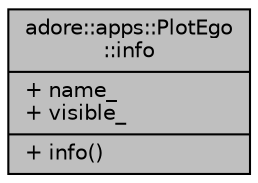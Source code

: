 digraph "adore::apps::PlotEgo::info"
{
 // LATEX_PDF_SIZE
  edge [fontname="Helvetica",fontsize="10",labelfontname="Helvetica",labelfontsize="10"];
  node [fontname="Helvetica",fontsize="10",shape=record];
  Node1 [label="{adore::apps::PlotEgo\l::info\n|+ name_\l+ visible_\l|+ info()\l}",height=0.2,width=0.4,color="black", fillcolor="grey75", style="filled", fontcolor="black",tooltip=" "];
}
